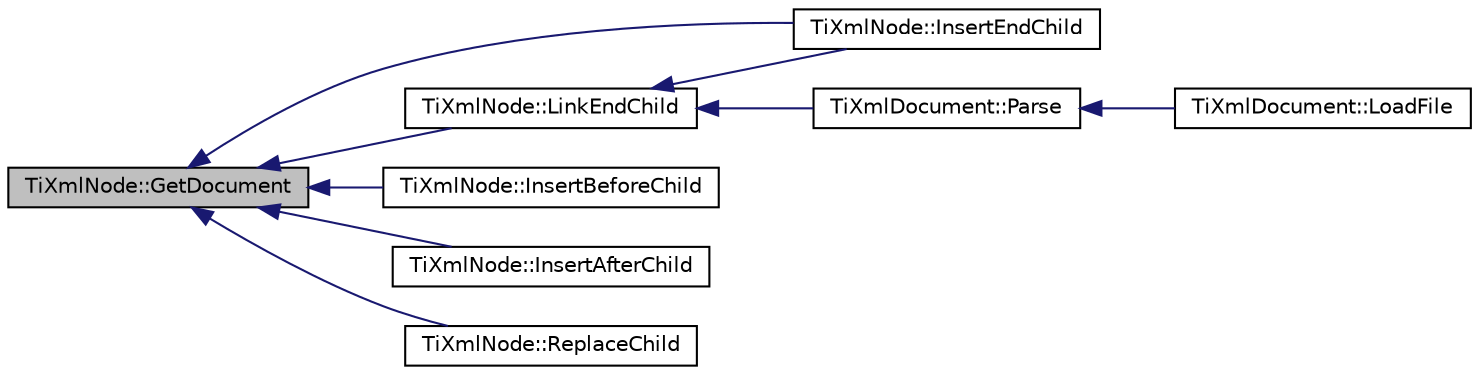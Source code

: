 digraph "TiXmlNode::GetDocument"
{
  edge [fontname="Helvetica",fontsize="10",labelfontname="Helvetica",labelfontsize="10"];
  node [fontname="Helvetica",fontsize="10",shape=record];
  rankdir="LR";
  Node1 [label="TiXmlNode::GetDocument",height=0.2,width=0.4,color="black", fillcolor="grey75", style="filled", fontcolor="black"];
  Node1 -> Node2 [dir="back",color="midnightblue",fontsize="10",style="solid"];
  Node2 [label="TiXmlNode::LinkEndChild",height=0.2,width=0.4,color="black", fillcolor="white", style="filled",URL="$class_ti_xml_node.html#a1a881212554b759865f6cac79a851d38"];
  Node2 -> Node3 [dir="back",color="midnightblue",fontsize="10",style="solid"];
  Node3 [label="TiXmlNode::InsertEndChild",height=0.2,width=0.4,color="black", fillcolor="white", style="filled",URL="$class_ti_xml_node.html#af287a913ce46d8dbf7ef24fec69bbaf0"];
  Node2 -> Node4 [dir="back",color="midnightblue",fontsize="10",style="solid"];
  Node4 [label="TiXmlDocument::Parse",height=0.2,width=0.4,color="black", fillcolor="white", style="filled",URL="$class_ti_xml_document.html#a789ad2f06f93d52bdb5570b2f3670289"];
  Node4 -> Node5 [dir="back",color="midnightblue",fontsize="10",style="solid"];
  Node5 [label="TiXmlDocument::LoadFile",height=0.2,width=0.4,color="black", fillcolor="white", style="filled",URL="$class_ti_xml_document.html#a41f6fe7200864d1dca663d230caf8db6"];
  Node1 -> Node3 [dir="back",color="midnightblue",fontsize="10",style="solid"];
  Node1 -> Node6 [dir="back",color="midnightblue",fontsize="10",style="solid"];
  Node6 [label="TiXmlNode::InsertBeforeChild",height=0.2,width=0.4,color="black", fillcolor="white", style="filled",URL="$class_ti_xml_node.html#a71e54e393336382bc9875f64aab5cb15"];
  Node1 -> Node7 [dir="back",color="midnightblue",fontsize="10",style="solid"];
  Node7 [label="TiXmlNode::InsertAfterChild",height=0.2,width=0.4,color="black", fillcolor="white", style="filled",URL="$class_ti_xml_node.html#a274db3292218202805c093f66a964cb5"];
  Node1 -> Node8 [dir="back",color="midnightblue",fontsize="10",style="solid"];
  Node8 [label="TiXmlNode::ReplaceChild",height=0.2,width=0.4,color="black", fillcolor="white", style="filled",URL="$class_ti_xml_node.html#a543208c2c801c84a213529541e904b9f"];
}
